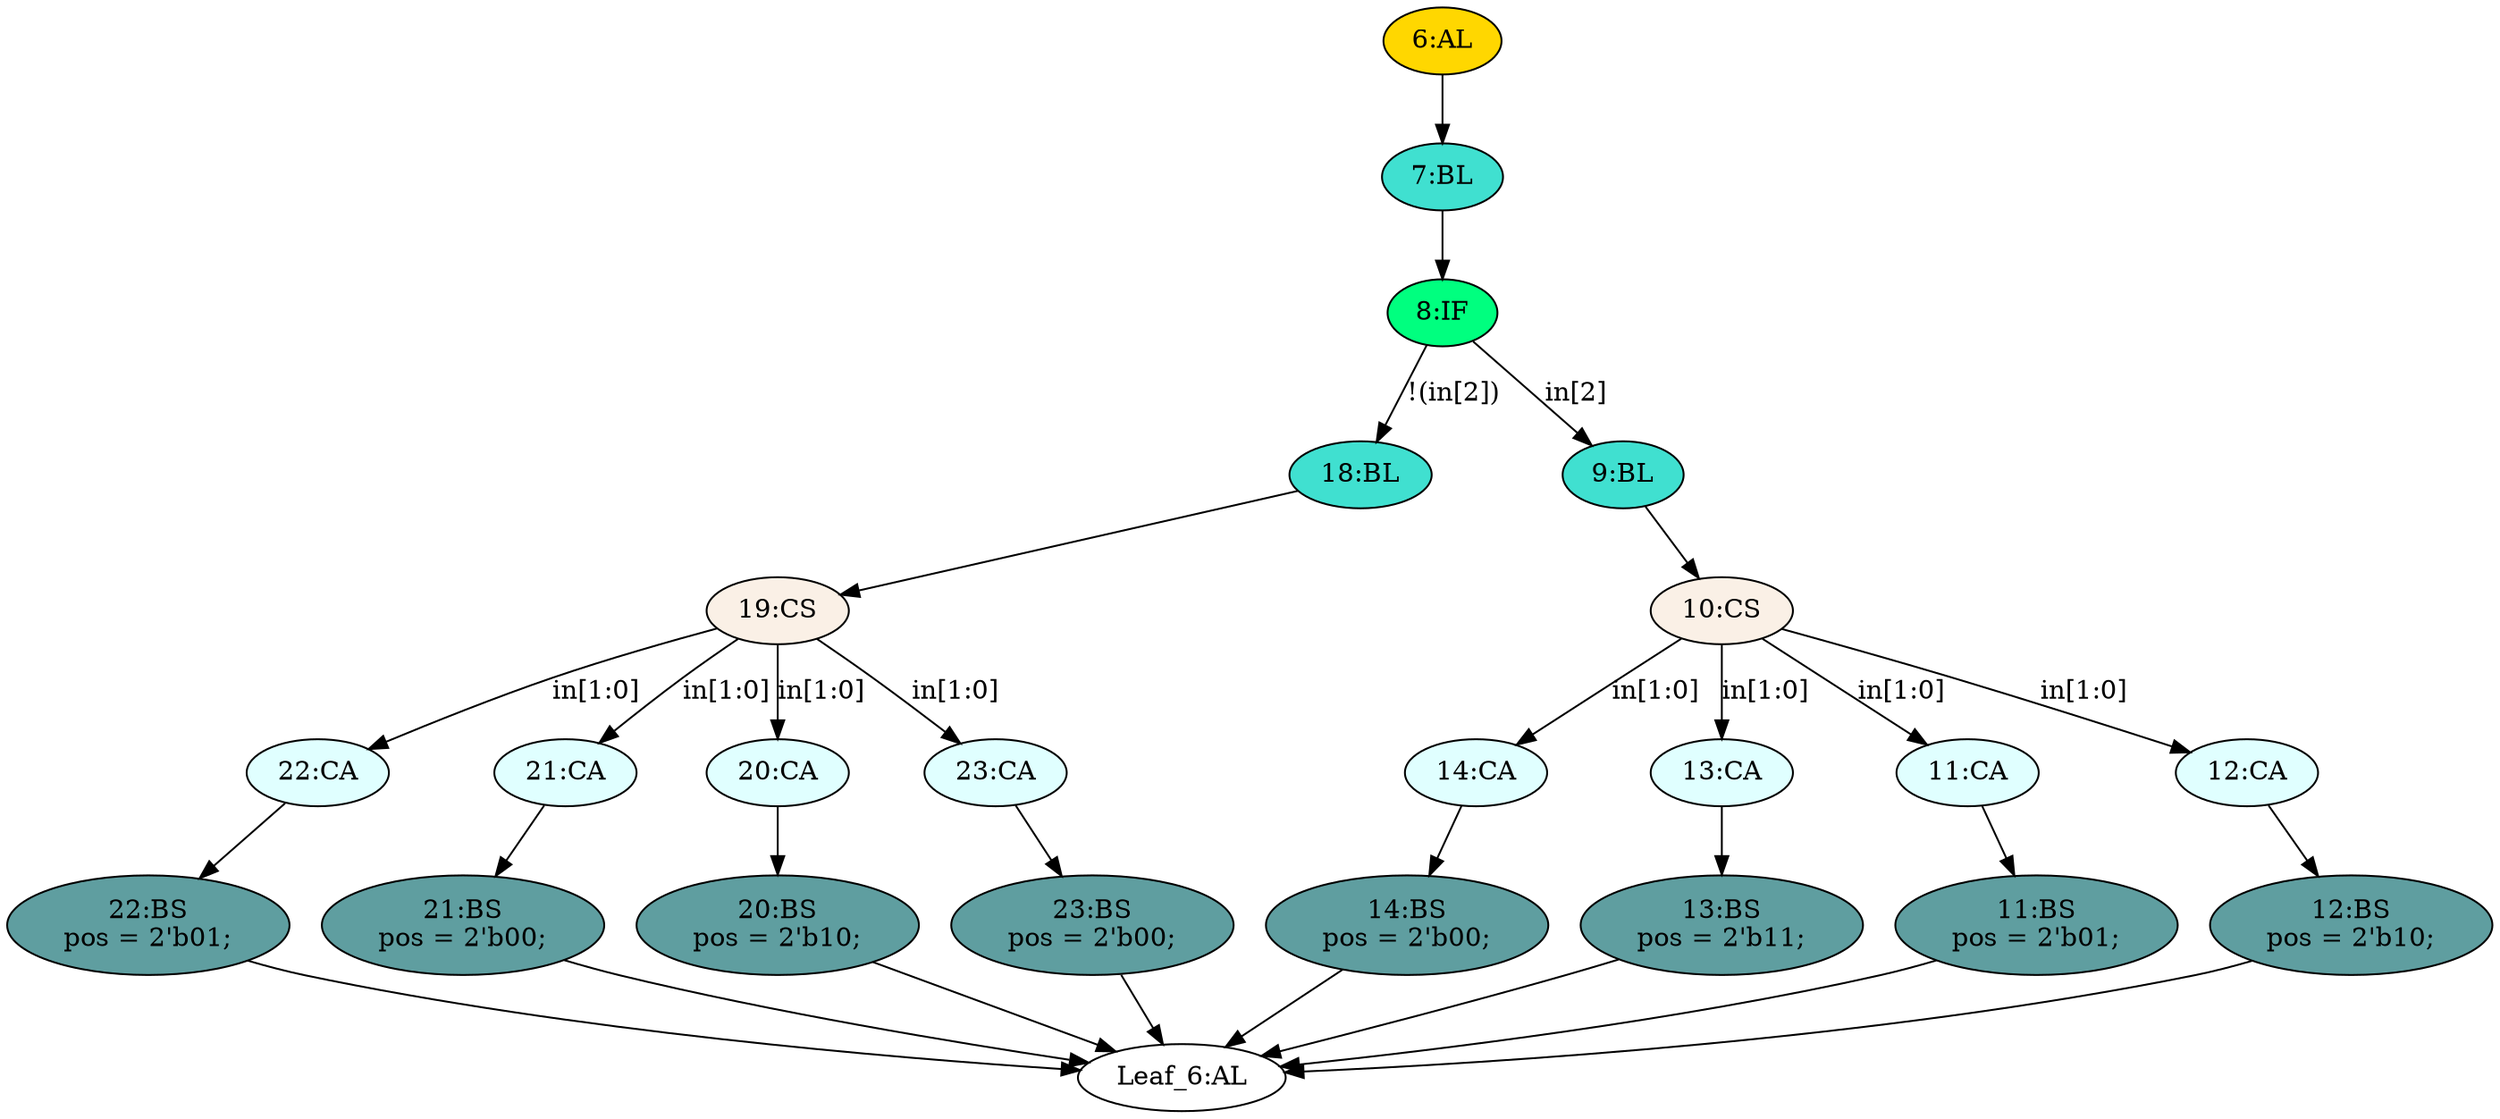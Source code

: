 strict digraph "" {
	node [label="\N"];
	"12:BS"	[ast="<pyverilog.vparser.ast.BlockingSubstitution object at 0x7fd89715a6d0>",
		fillcolor=cadetblue,
		label="12:BS
pos = 2'b10;",
		statements="[<pyverilog.vparser.ast.BlockingSubstitution object at 0x7fd89715a6d0>]",
		style=filled,
		typ=BlockingSubstitution];
	"Leaf_6:AL"	[def_var="['pos']",
		label="Leaf_6:AL"];
	"12:BS" -> "Leaf_6:AL"	[cond="[]",
		lineno=None];
	"14:CA"	[ast="<pyverilog.vparser.ast.Case object at 0x7fd89715aad0>",
		fillcolor=lightcyan,
		label="14:CA",
		statements="[]",
		style=filled,
		typ=Case];
	"14:BS"	[ast="<pyverilog.vparser.ast.BlockingSubstitution object at 0x7fd89715a410>",
		fillcolor=cadetblue,
		label="14:BS
pos = 2'b00;",
		statements="[<pyverilog.vparser.ast.BlockingSubstitution object at 0x7fd89715a410>]",
		style=filled,
		typ=BlockingSubstitution];
	"14:CA" -> "14:BS"	[cond="[]",
		lineno=None];
	"18:BL"	[ast="<pyverilog.vparser.ast.Block object at 0x7fd89715a490>",
		fillcolor=turquoise,
		label="18:BL",
		statements="[]",
		style=filled,
		typ=Block];
	"19:CS"	[ast="<pyverilog.vparser.ast.CaseStatement object at 0x7fd89715a550>",
		fillcolor=linen,
		label="19:CS",
		statements="[]",
		style=filled,
		typ=CaseStatement];
	"18:BL" -> "19:CS"	[cond="[]",
		lineno=None];
	"6:AL"	[ast="<pyverilog.vparser.ast.Always object at 0x7fd896c8a090>",
		clk_sens=False,
		fillcolor=gold,
		label="6:AL",
		sens="[]",
		statements="[]",
		style=filled,
		typ=Always,
		use_var="['in']"];
	"7:BL"	[ast="<pyverilog.vparser.ast.Block object at 0x7fd896c8a190>",
		fillcolor=turquoise,
		label="7:BL",
		statements="[]",
		style=filled,
		typ=Block];
	"6:AL" -> "7:BL"	[cond="[]",
		lineno=None];
	"11:BS"	[ast="<pyverilog.vparser.ast.BlockingSubstitution object at 0x7fd896c8a490>",
		fillcolor=cadetblue,
		label="11:BS
pos = 2'b01;",
		statements="[<pyverilog.vparser.ast.BlockingSubstitution object at 0x7fd896c8a490>]",
		style=filled,
		typ=BlockingSubstitution];
	"11:BS" -> "Leaf_6:AL"	[cond="[]",
		lineno=None];
	"22:BS"	[ast="<pyverilog.vparser.ast.BlockingSubstitution object at 0x7fd896c97c90>",
		fillcolor=cadetblue,
		label="22:BS
pos = 2'b01;",
		statements="[<pyverilog.vparser.ast.BlockingSubstitution object at 0x7fd896c97c90>]",
		style=filled,
		typ=BlockingSubstitution];
	"22:BS" -> "Leaf_6:AL"	[cond="[]",
		lineno=None];
	"20:BS"	[ast="<pyverilog.vparser.ast.BlockingSubstitution object at 0x7fd896c978d0>",
		fillcolor=cadetblue,
		label="20:BS
pos = 2'b10;",
		statements="[<pyverilog.vparser.ast.BlockingSubstitution object at 0x7fd896c978d0>]",
		style=filled,
		typ=BlockingSubstitution];
	"20:BS" -> "Leaf_6:AL"	[cond="[]",
		lineno=None];
	"21:BS"	[ast="<pyverilog.vparser.ast.BlockingSubstitution object at 0x7fd896c97a90>",
		fillcolor=cadetblue,
		label="21:BS
pos = 2'b00;",
		statements="[<pyverilog.vparser.ast.BlockingSubstitution object at 0x7fd896c97a90>]",
		style=filled,
		typ=BlockingSubstitution];
	"21:BS" -> "Leaf_6:AL"	[cond="[]",
		lineno=None];
	"9:BL"	[ast="<pyverilog.vparser.ast.Block object at 0x7fd896c8a290>",
		fillcolor=turquoise,
		label="9:BL",
		statements="[]",
		style=filled,
		typ=Block];
	"10:CS"	[ast="<pyverilog.vparser.ast.CaseStatement object at 0x7fd896c8a2d0>",
		fillcolor=linen,
		label="10:CS",
		statements="[]",
		style=filled,
		typ=CaseStatement];
	"9:BL" -> "10:CS"	[cond="[]",
		lineno=None];
	"23:BS"	[ast="<pyverilog.vparser.ast.BlockingSubstitution object at 0x7fd896c97e90>",
		fillcolor=cadetblue,
		label="23:BS
pos = 2'b00;",
		statements="[<pyverilog.vparser.ast.BlockingSubstitution object at 0x7fd896c97e90>]",
		style=filled,
		typ=BlockingSubstitution];
	"23:BS" -> "Leaf_6:AL"	[cond="[]",
		lineno=None];
	"13:CA"	[ast="<pyverilog.vparser.ast.Case object at 0x7fd896c8a6d0>",
		fillcolor=lightcyan,
		label="13:CA",
		statements="[]",
		style=filled,
		typ=Case];
	"13:BS"	[ast="<pyverilog.vparser.ast.BlockingSubstitution object at 0x7fd896c8a750>",
		fillcolor=cadetblue,
		label="13:BS
pos = 2'b11;",
		statements="[<pyverilog.vparser.ast.BlockingSubstitution object at 0x7fd896c8a750>]",
		style=filled,
		typ=BlockingSubstitution];
	"13:CA" -> "13:BS"	[cond="[]",
		lineno=None];
	"10:CS" -> "14:CA"	[cond="['in']",
		label="in[1:0]",
		lineno=10];
	"10:CS" -> "13:CA"	[cond="['in']",
		label="in[1:0]",
		lineno=10];
	"11:CA"	[ast="<pyverilog.vparser.ast.Case object at 0x7fd896c8a410>",
		fillcolor=lightcyan,
		label="11:CA",
		statements="[]",
		style=filled,
		typ=Case];
	"10:CS" -> "11:CA"	[cond="['in']",
		label="in[1:0]",
		lineno=10];
	"12:CA"	[ast="<pyverilog.vparser.ast.Case object at 0x7fd896c8a610>",
		fillcolor=lightcyan,
		label="12:CA",
		statements="[]",
		style=filled,
		typ=Case];
	"10:CS" -> "12:CA"	[cond="['in']",
		label="in[1:0]",
		lineno=10];
	"11:CA" -> "11:BS"	[cond="[]",
		lineno=None];
	"22:CA"	[ast="<pyverilog.vparser.ast.Case object at 0x7fd896c97c10>",
		fillcolor=lightcyan,
		label="22:CA",
		statements="[]",
		style=filled,
		typ=Case];
	"22:CA" -> "22:BS"	[cond="[]",
		lineno=None];
	"21:CA"	[ast="<pyverilog.vparser.ast.Case object at 0x7fd896c97a10>",
		fillcolor=lightcyan,
		label="21:CA",
		statements="[]",
		style=filled,
		typ=Case];
	"21:CA" -> "21:BS"	[cond="[]",
		lineno=None];
	"8:IF"	[ast="<pyverilog.vparser.ast.IfStatement object at 0x7fd896c8a1d0>",
		fillcolor=springgreen,
		label="8:IF",
		statements="[]",
		style=filled,
		typ=IfStatement];
	"7:BL" -> "8:IF"	[cond="[]",
		lineno=None];
	"14:BS" -> "Leaf_6:AL"	[cond="[]",
		lineno=None];
	"12:CA" -> "12:BS"	[cond="[]",
		lineno=None];
	"20:CA"	[ast="<pyverilog.vparser.ast.Case object at 0x7fd896c97850>",
		fillcolor=lightcyan,
		label="20:CA",
		statements="[]",
		style=filled,
		typ=Case];
	"20:CA" -> "20:BS"	[cond="[]",
		lineno=None];
	"19:CS" -> "22:CA"	[cond="['in']",
		label="in[1:0]",
		lineno=19];
	"19:CS" -> "21:CA"	[cond="['in']",
		label="in[1:0]",
		lineno=19];
	"19:CS" -> "20:CA"	[cond="['in']",
		label="in[1:0]",
		lineno=19];
	"23:CA"	[ast="<pyverilog.vparser.ast.Case object at 0x7fd896c97e10>",
		fillcolor=lightcyan,
		label="23:CA",
		statements="[]",
		style=filled,
		typ=Case];
	"19:CS" -> "23:CA"	[cond="['in']",
		label="in[1:0]",
		lineno=19];
	"23:CA" -> "23:BS"	[cond="[]",
		lineno=None];
	"13:BS" -> "Leaf_6:AL"	[cond="[]",
		lineno=None];
	"8:IF" -> "18:BL"	[cond="['in']",
		label="!(in[2])",
		lineno=8];
	"8:IF" -> "9:BL"	[cond="['in']",
		label="in[2]",
		lineno=8];
}

